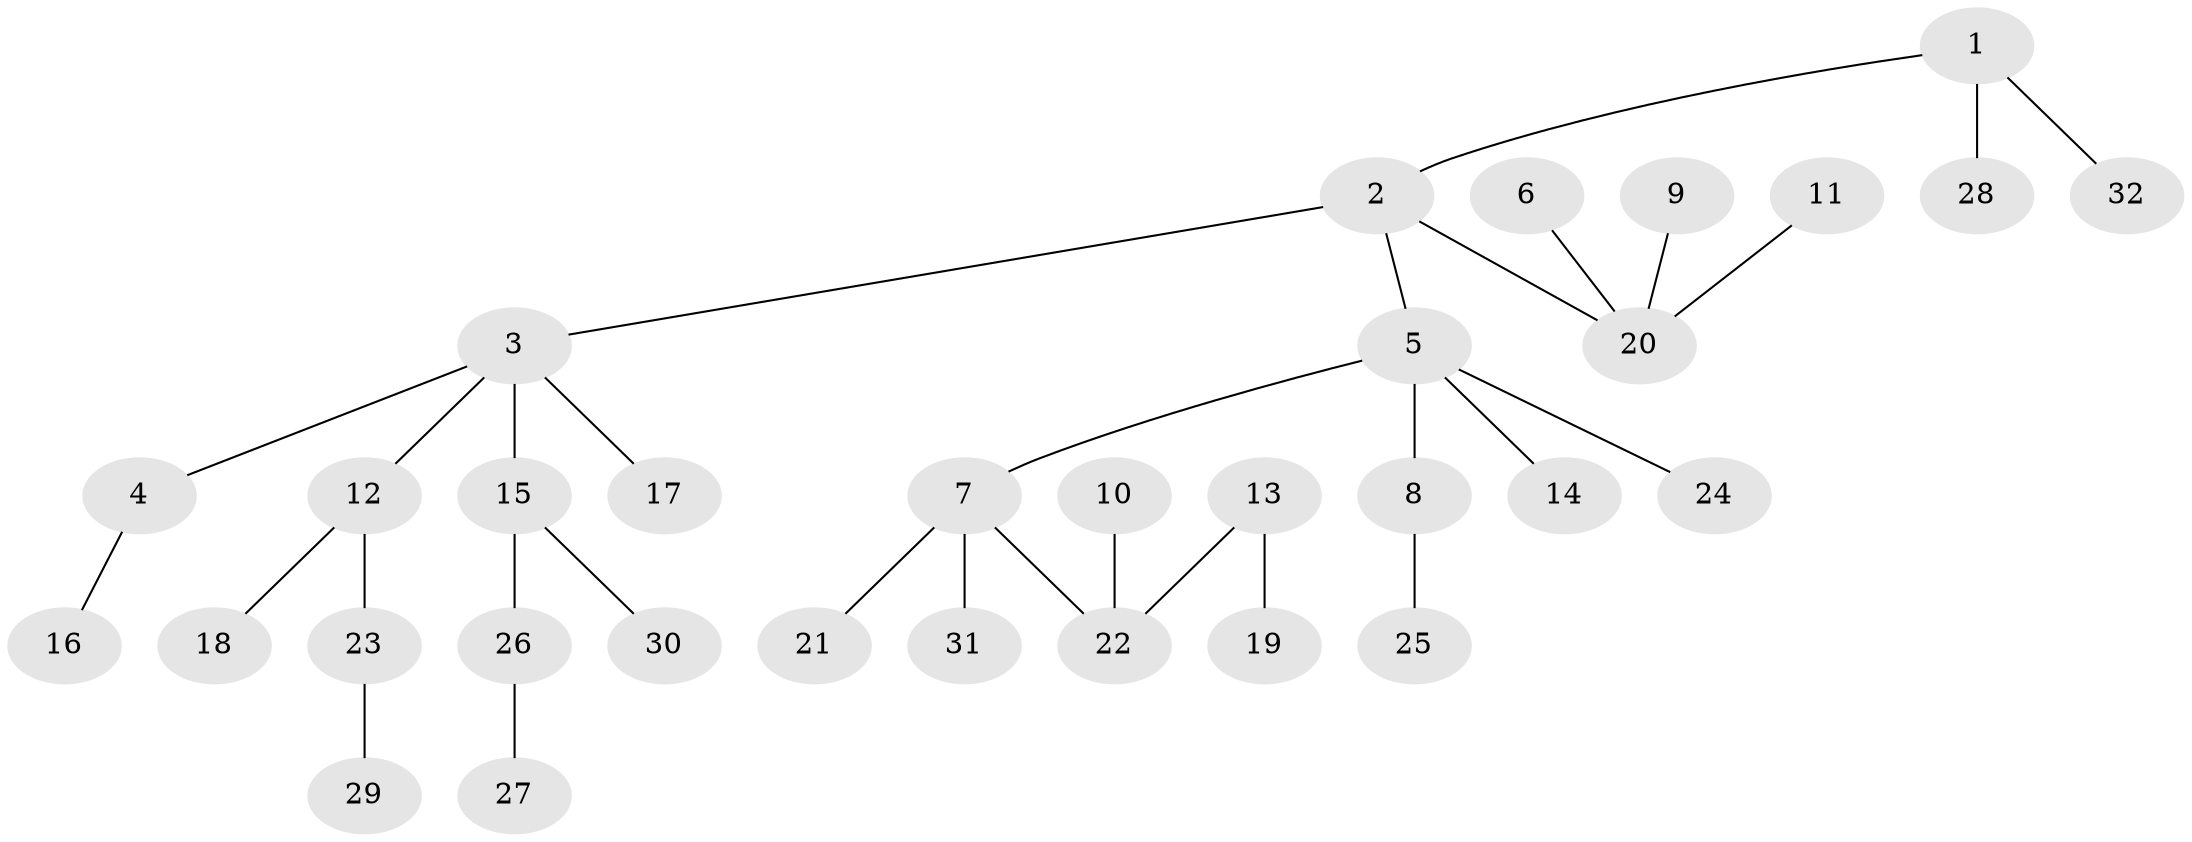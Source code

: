 // original degree distribution, {3: 0.09615384615384616, 4: 0.038461538461538464, 6: 0.019230769230769232, 5: 0.057692307692307696, 2: 0.3269230769230769, 1: 0.46153846153846156}
// Generated by graph-tools (version 1.1) at 2025/37/03/04/25 23:37:29]
// undirected, 32 vertices, 31 edges
graph export_dot {
  node [color=gray90,style=filled];
  1;
  2;
  3;
  4;
  5;
  6;
  7;
  8;
  9;
  10;
  11;
  12;
  13;
  14;
  15;
  16;
  17;
  18;
  19;
  20;
  21;
  22;
  23;
  24;
  25;
  26;
  27;
  28;
  29;
  30;
  31;
  32;
  1 -- 2 [weight=1.0];
  1 -- 28 [weight=1.0];
  1 -- 32 [weight=1.0];
  2 -- 3 [weight=1.0];
  2 -- 5 [weight=1.0];
  2 -- 20 [weight=1.0];
  3 -- 4 [weight=1.0];
  3 -- 12 [weight=1.0];
  3 -- 15 [weight=1.0];
  3 -- 17 [weight=1.0];
  4 -- 16 [weight=1.0];
  5 -- 7 [weight=1.0];
  5 -- 8 [weight=1.0];
  5 -- 14 [weight=1.0];
  5 -- 24 [weight=1.0];
  6 -- 20 [weight=1.0];
  7 -- 21 [weight=1.0];
  7 -- 22 [weight=1.0];
  7 -- 31 [weight=1.0];
  8 -- 25 [weight=1.0];
  9 -- 20 [weight=1.0];
  10 -- 22 [weight=1.0];
  11 -- 20 [weight=1.0];
  12 -- 18 [weight=1.0];
  12 -- 23 [weight=1.0];
  13 -- 19 [weight=1.0];
  13 -- 22 [weight=1.0];
  15 -- 26 [weight=1.0];
  15 -- 30 [weight=1.0];
  23 -- 29 [weight=1.0];
  26 -- 27 [weight=1.0];
}

